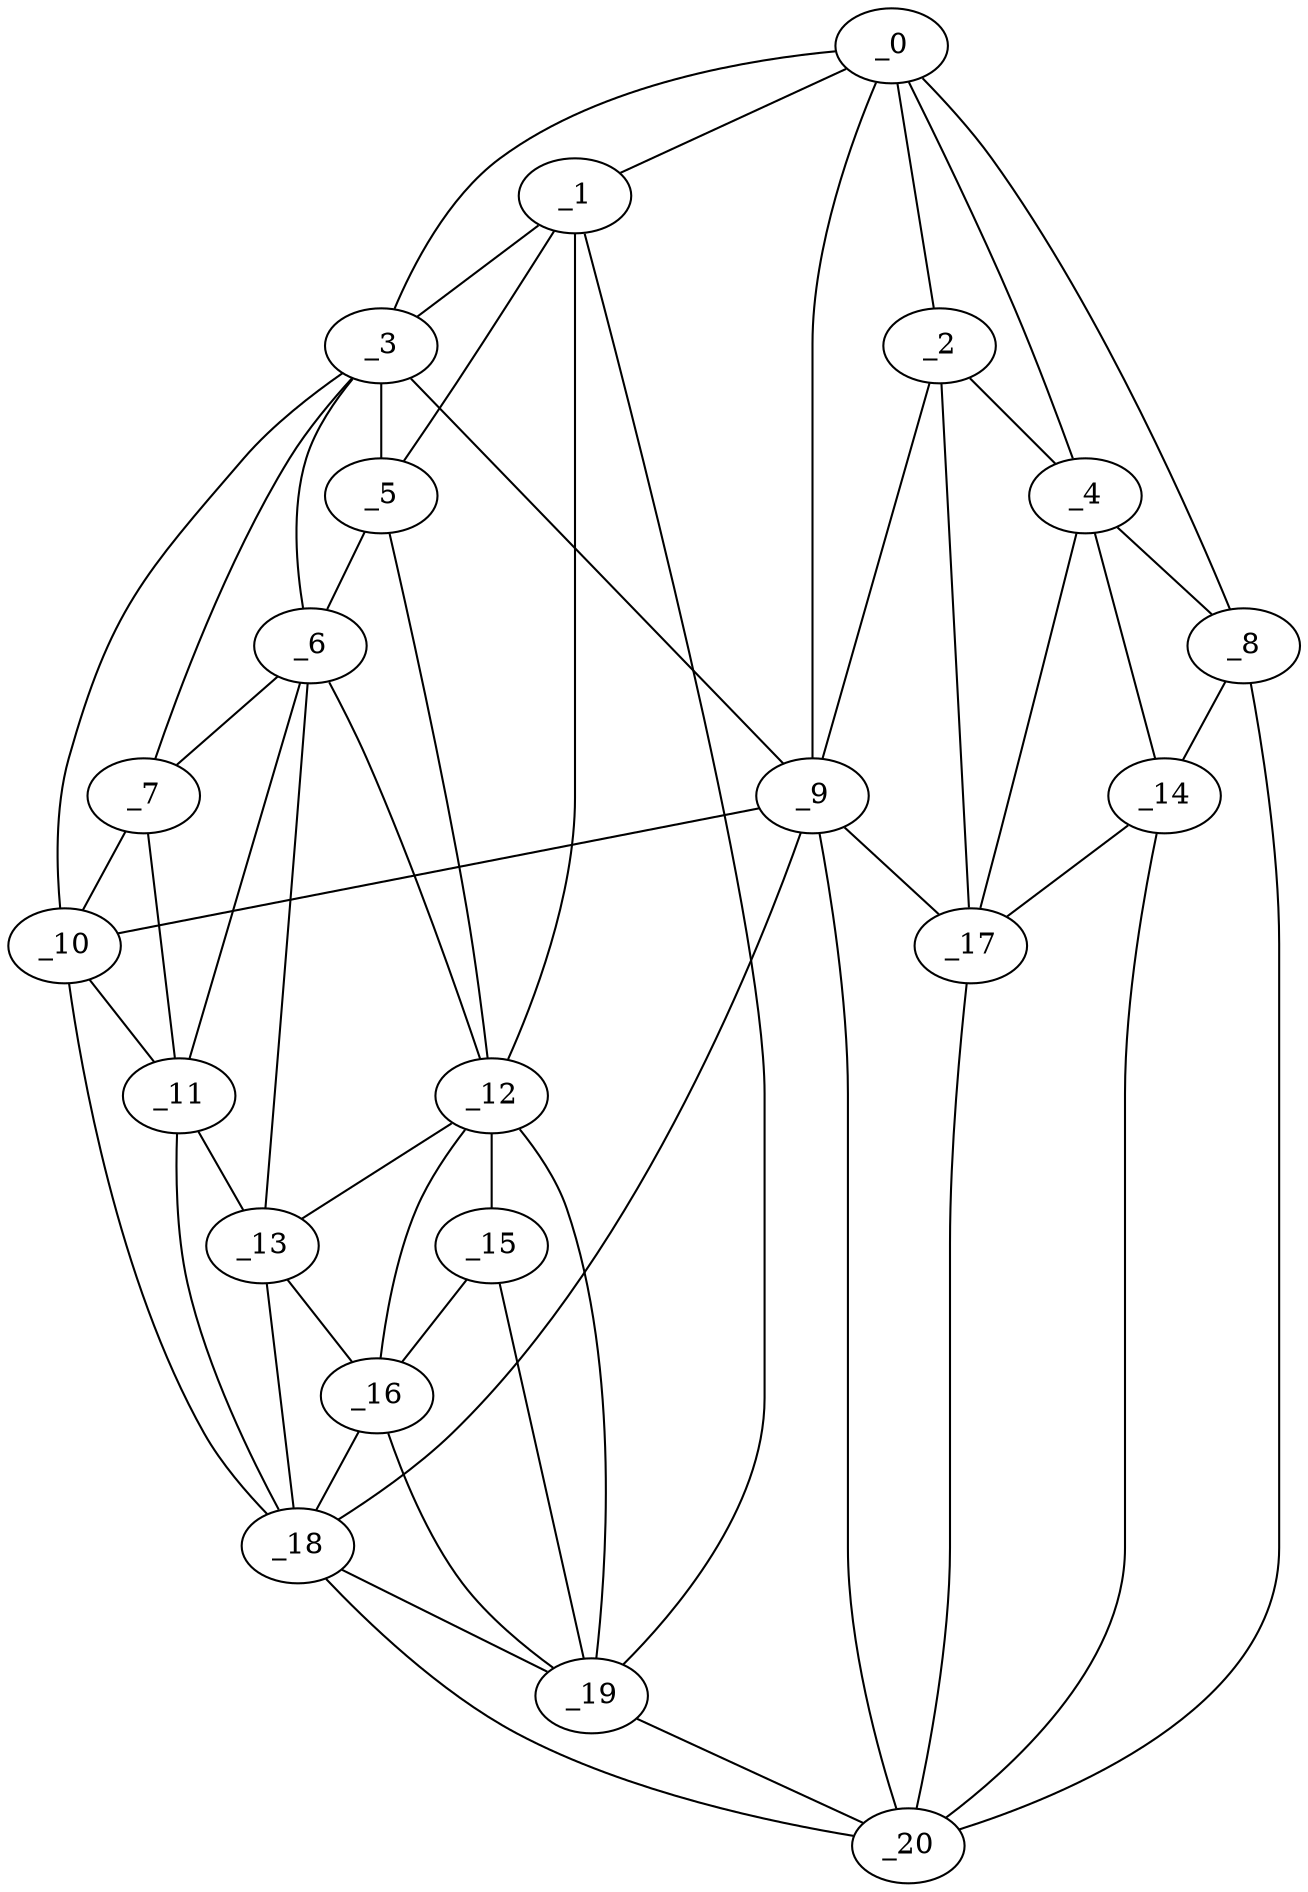 graph "obj33__355.gxl" {
	_0	 [x=40,
		y=55];
	_1	 [x=43,
		y=124];
	_0 -- _1	 [valence=1];
	_2	 [x=49,
		y=49];
	_0 -- _2	 [valence=1];
	_3	 [x=50,
		y=86];
	_0 -- _3	 [valence=2];
	_4	 [x=53,
		y=36];
	_0 -- _4	 [valence=2];
	_8	 [x=63,
		y=2];
	_0 -- _8	 [valence=1];
	_9	 [x=64,
		y=71];
	_0 -- _9	 [valence=2];
	_1 -- _3	 [valence=2];
	_5	 [x=54,
		y=110];
	_1 -- _5	 [valence=1];
	_12	 [x=70,
		y=114];
	_1 -- _12	 [valence=2];
	_19	 [x=88,
		y=123];
	_1 -- _19	 [valence=1];
	_2 -- _4	 [valence=1];
	_2 -- _9	 [valence=2];
	_17	 [x=79,
		y=49];
	_2 -- _17	 [valence=2];
	_3 -- _5	 [valence=1];
	_6	 [x=56,
		y=97];
	_3 -- _6	 [valence=2];
	_7	 [x=59,
		y=88];
	_3 -- _7	 [valence=2];
	_3 -- _9	 [valence=2];
	_10	 [x=66,
		y=81];
	_3 -- _10	 [valence=2];
	_4 -- _8	 [valence=1];
	_14	 [x=75,
		y=35];
	_4 -- _14	 [valence=1];
	_4 -- _17	 [valence=2];
	_5 -- _6	 [valence=2];
	_5 -- _12	 [valence=2];
	_6 -- _7	 [valence=2];
	_11	 [x=67,
		y=88];
	_6 -- _11	 [valence=2];
	_6 -- _12	 [valence=2];
	_13	 [x=72,
		y=94];
	_6 -- _13	 [valence=2];
	_7 -- _10	 [valence=2];
	_7 -- _11	 [valence=2];
	_8 -- _14	 [valence=2];
	_20	 [x=89,
		y=54];
	_8 -- _20	 [valence=1];
	_9 -- _10	 [valence=1];
	_9 -- _17	 [valence=1];
	_18	 [x=80,
		y=85];
	_9 -- _18	 [valence=1];
	_9 -- _20	 [valence=2];
	_10 -- _11	 [valence=2];
	_10 -- _18	 [valence=2];
	_11 -- _13	 [valence=2];
	_11 -- _18	 [valence=1];
	_12 -- _13	 [valence=1];
	_15	 [x=77,
		y=112];
	_12 -- _15	 [valence=1];
	_16	 [x=78,
		y=99];
	_12 -- _16	 [valence=2];
	_12 -- _19	 [valence=1];
	_13 -- _16	 [valence=2];
	_13 -- _18	 [valence=2];
	_14 -- _17	 [valence=2];
	_14 -- _20	 [valence=1];
	_15 -- _16	 [valence=2];
	_15 -- _19	 [valence=2];
	_16 -- _18	 [valence=1];
	_16 -- _19	 [valence=2];
	_17 -- _20	 [valence=2];
	_18 -- _19	 [valence=2];
	_18 -- _20	 [valence=2];
	_19 -- _20	 [valence=1];
}
